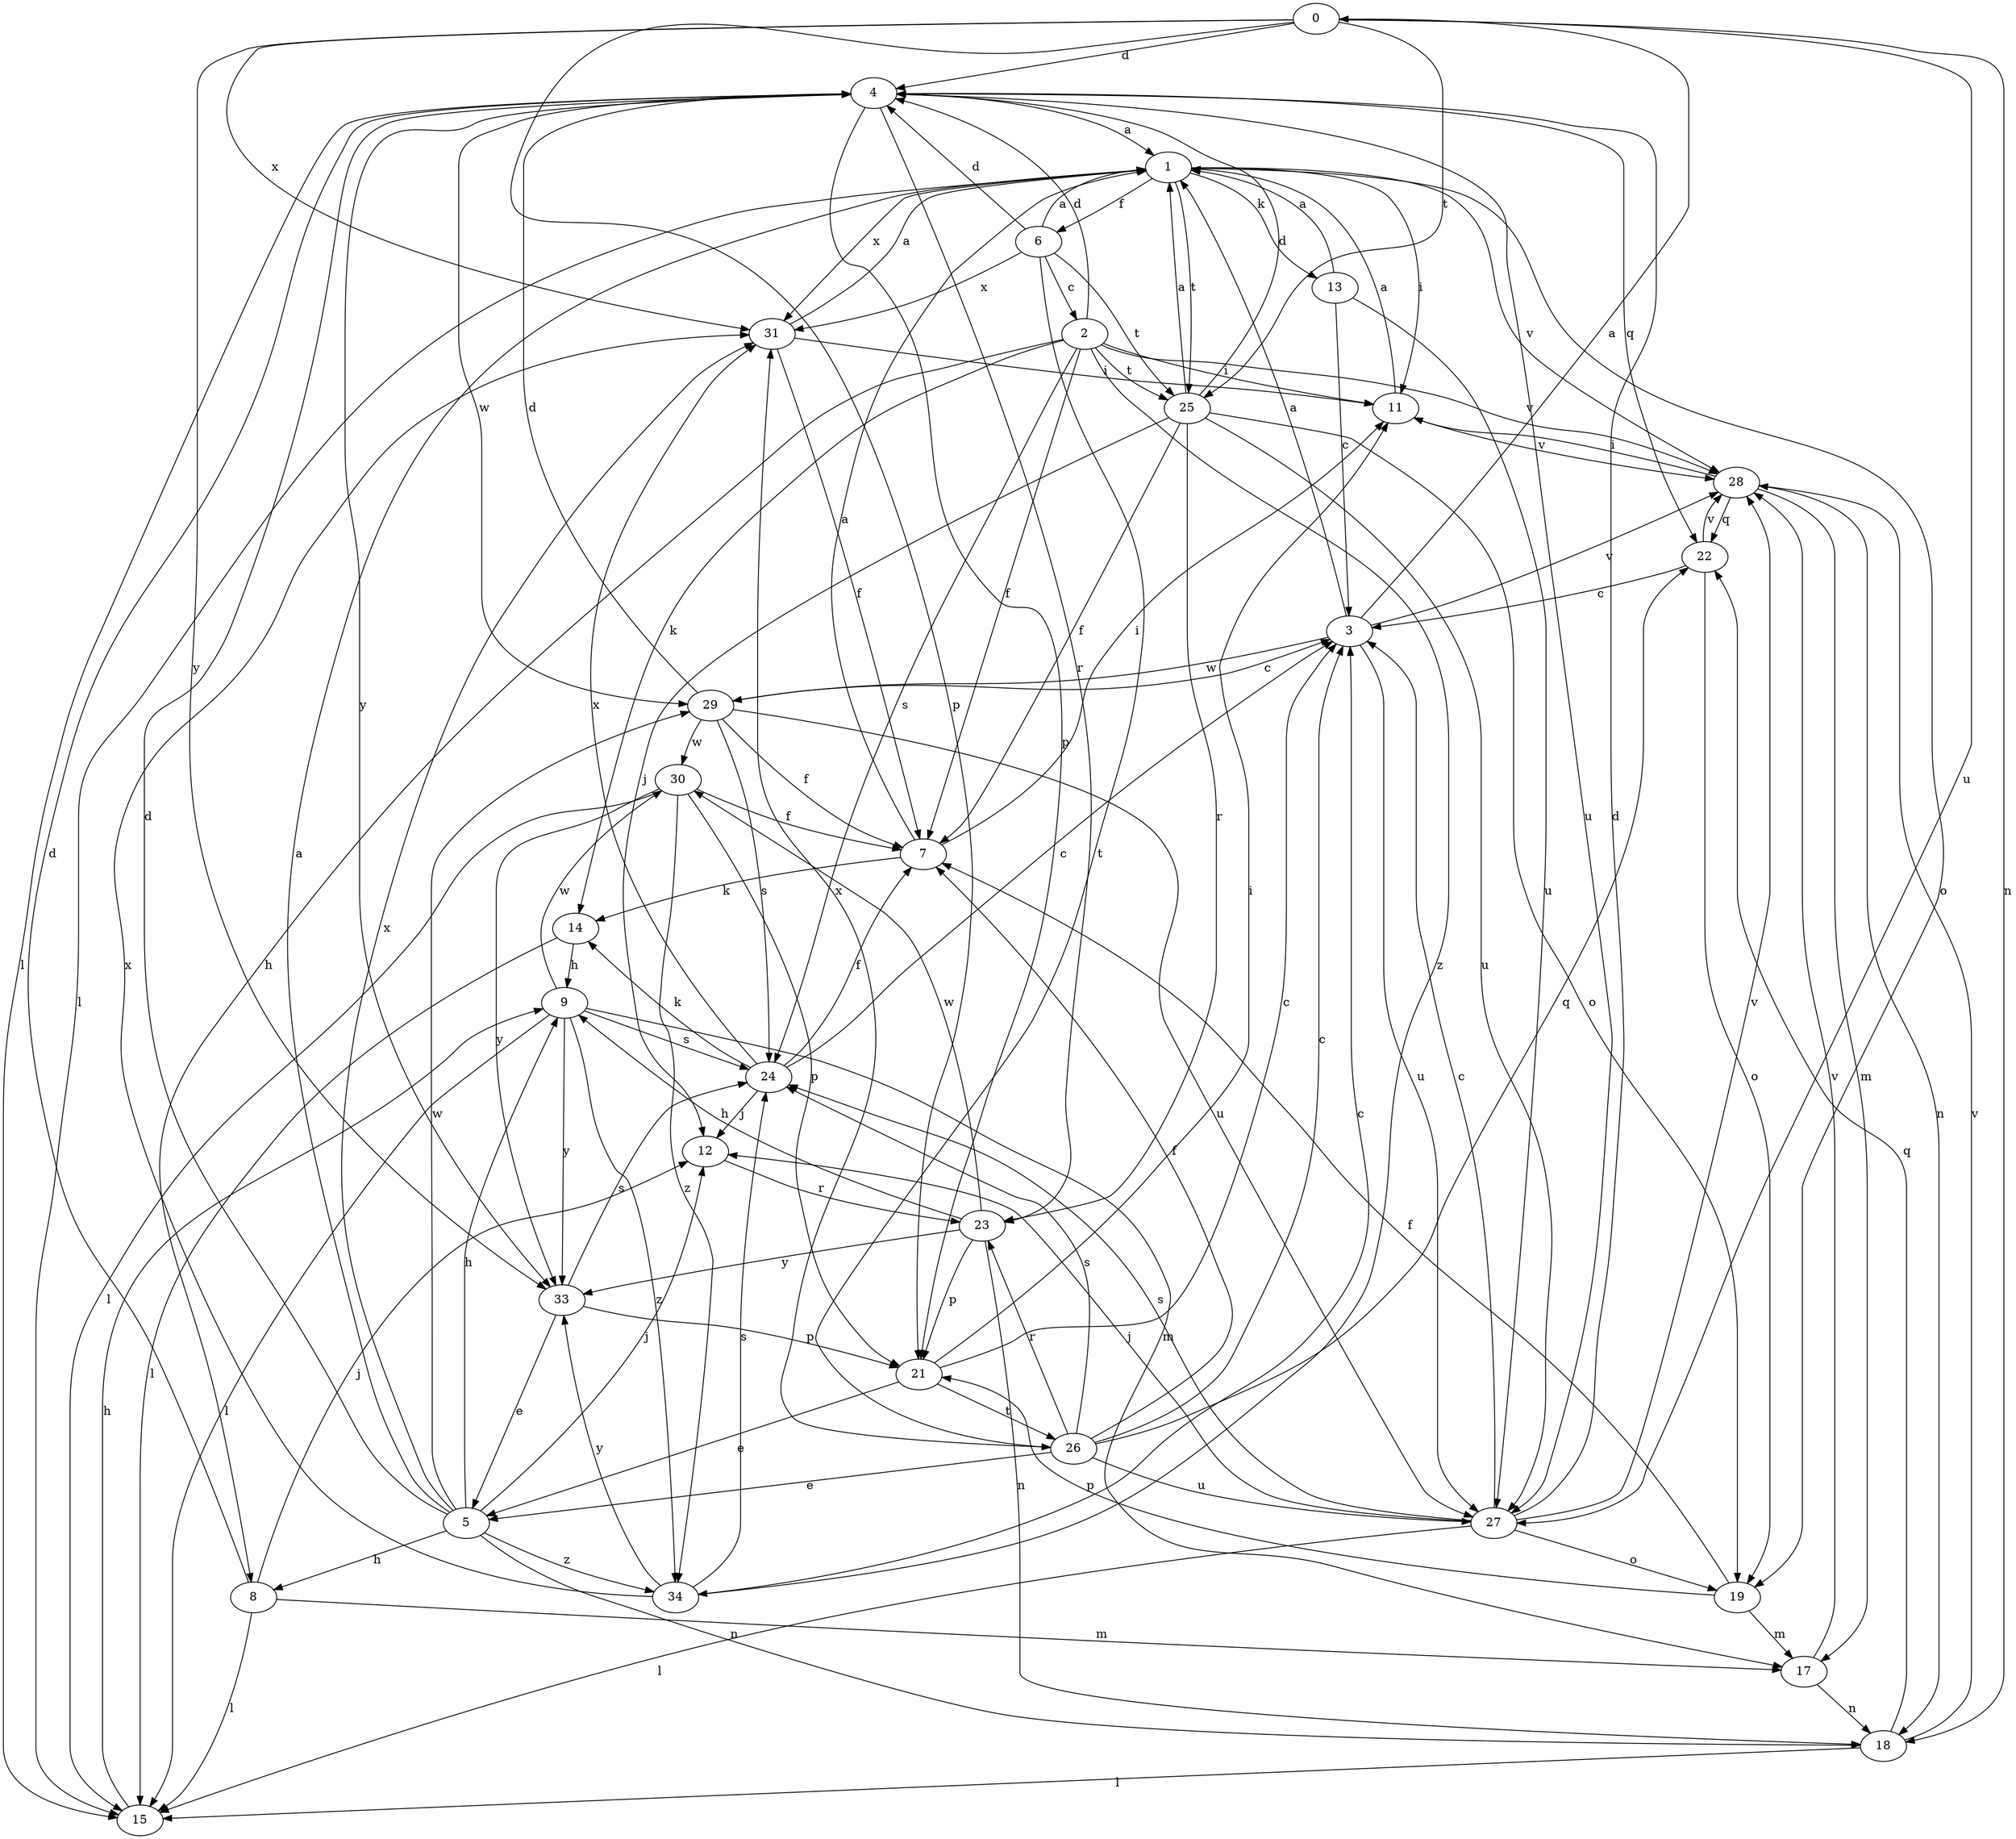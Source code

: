 strict digraph  {
0;
1;
2;
3;
4;
5;
6;
7;
8;
9;
11;
12;
13;
14;
15;
17;
18;
19;
21;
22;
23;
24;
25;
26;
27;
28;
29;
30;
31;
33;
34;
0 -> 4  [label=d];
0 -> 18  [label=n];
0 -> 21  [label=p];
0 -> 25  [label=t];
0 -> 27  [label=u];
0 -> 31  [label=x];
0 -> 33  [label=y];
1 -> 6  [label=f];
1 -> 11  [label=i];
1 -> 13  [label=k];
1 -> 15  [label=l];
1 -> 19  [label=o];
1 -> 25  [label=t];
1 -> 28  [label=v];
1 -> 31  [label=x];
2 -> 4  [label=d];
2 -> 7  [label=f];
2 -> 8  [label=h];
2 -> 11  [label=i];
2 -> 14  [label=k];
2 -> 24  [label=s];
2 -> 25  [label=t];
2 -> 28  [label=v];
2 -> 34  [label=z];
3 -> 0  [label=a];
3 -> 1  [label=a];
3 -> 27  [label=u];
3 -> 28  [label=v];
3 -> 29  [label=w];
4 -> 1  [label=a];
4 -> 15  [label=l];
4 -> 21  [label=p];
4 -> 22  [label=q];
4 -> 23  [label=r];
4 -> 27  [label=u];
4 -> 29  [label=w];
4 -> 33  [label=y];
5 -> 1  [label=a];
5 -> 4  [label=d];
5 -> 8  [label=h];
5 -> 9  [label=h];
5 -> 12  [label=j];
5 -> 18  [label=n];
5 -> 29  [label=w];
5 -> 31  [label=x];
5 -> 34  [label=z];
6 -> 1  [label=a];
6 -> 2  [label=c];
6 -> 4  [label=d];
6 -> 25  [label=t];
6 -> 26  [label=t];
6 -> 31  [label=x];
7 -> 1  [label=a];
7 -> 11  [label=i];
7 -> 14  [label=k];
8 -> 4  [label=d];
8 -> 12  [label=j];
8 -> 15  [label=l];
8 -> 17  [label=m];
9 -> 15  [label=l];
9 -> 17  [label=m];
9 -> 24  [label=s];
9 -> 30  [label=w];
9 -> 33  [label=y];
9 -> 34  [label=z];
11 -> 1  [label=a];
11 -> 28  [label=v];
12 -> 23  [label=r];
13 -> 1  [label=a];
13 -> 3  [label=c];
13 -> 27  [label=u];
14 -> 9  [label=h];
14 -> 15  [label=l];
15 -> 9  [label=h];
17 -> 18  [label=n];
17 -> 28  [label=v];
18 -> 15  [label=l];
18 -> 22  [label=q];
18 -> 28  [label=v];
19 -> 7  [label=f];
19 -> 17  [label=m];
19 -> 21  [label=p];
21 -> 3  [label=c];
21 -> 5  [label=e];
21 -> 11  [label=i];
21 -> 26  [label=t];
22 -> 3  [label=c];
22 -> 19  [label=o];
22 -> 28  [label=v];
23 -> 9  [label=h];
23 -> 18  [label=n];
23 -> 21  [label=p];
23 -> 30  [label=w];
23 -> 33  [label=y];
24 -> 3  [label=c];
24 -> 7  [label=f];
24 -> 12  [label=j];
24 -> 14  [label=k];
24 -> 31  [label=x];
25 -> 1  [label=a];
25 -> 4  [label=d];
25 -> 7  [label=f];
25 -> 12  [label=j];
25 -> 19  [label=o];
25 -> 23  [label=r];
25 -> 27  [label=u];
26 -> 3  [label=c];
26 -> 5  [label=e];
26 -> 7  [label=f];
26 -> 22  [label=q];
26 -> 23  [label=r];
26 -> 24  [label=s];
26 -> 27  [label=u];
26 -> 31  [label=x];
27 -> 3  [label=c];
27 -> 4  [label=d];
27 -> 12  [label=j];
27 -> 15  [label=l];
27 -> 19  [label=o];
27 -> 24  [label=s];
27 -> 28  [label=v];
28 -> 11  [label=i];
28 -> 17  [label=m];
28 -> 18  [label=n];
28 -> 22  [label=q];
29 -> 3  [label=c];
29 -> 4  [label=d];
29 -> 7  [label=f];
29 -> 24  [label=s];
29 -> 27  [label=u];
29 -> 30  [label=w];
30 -> 7  [label=f];
30 -> 15  [label=l];
30 -> 21  [label=p];
30 -> 33  [label=y];
30 -> 34  [label=z];
31 -> 1  [label=a];
31 -> 7  [label=f];
31 -> 11  [label=i];
33 -> 5  [label=e];
33 -> 21  [label=p];
33 -> 24  [label=s];
34 -> 3  [label=c];
34 -> 24  [label=s];
34 -> 31  [label=x];
34 -> 33  [label=y];
}
